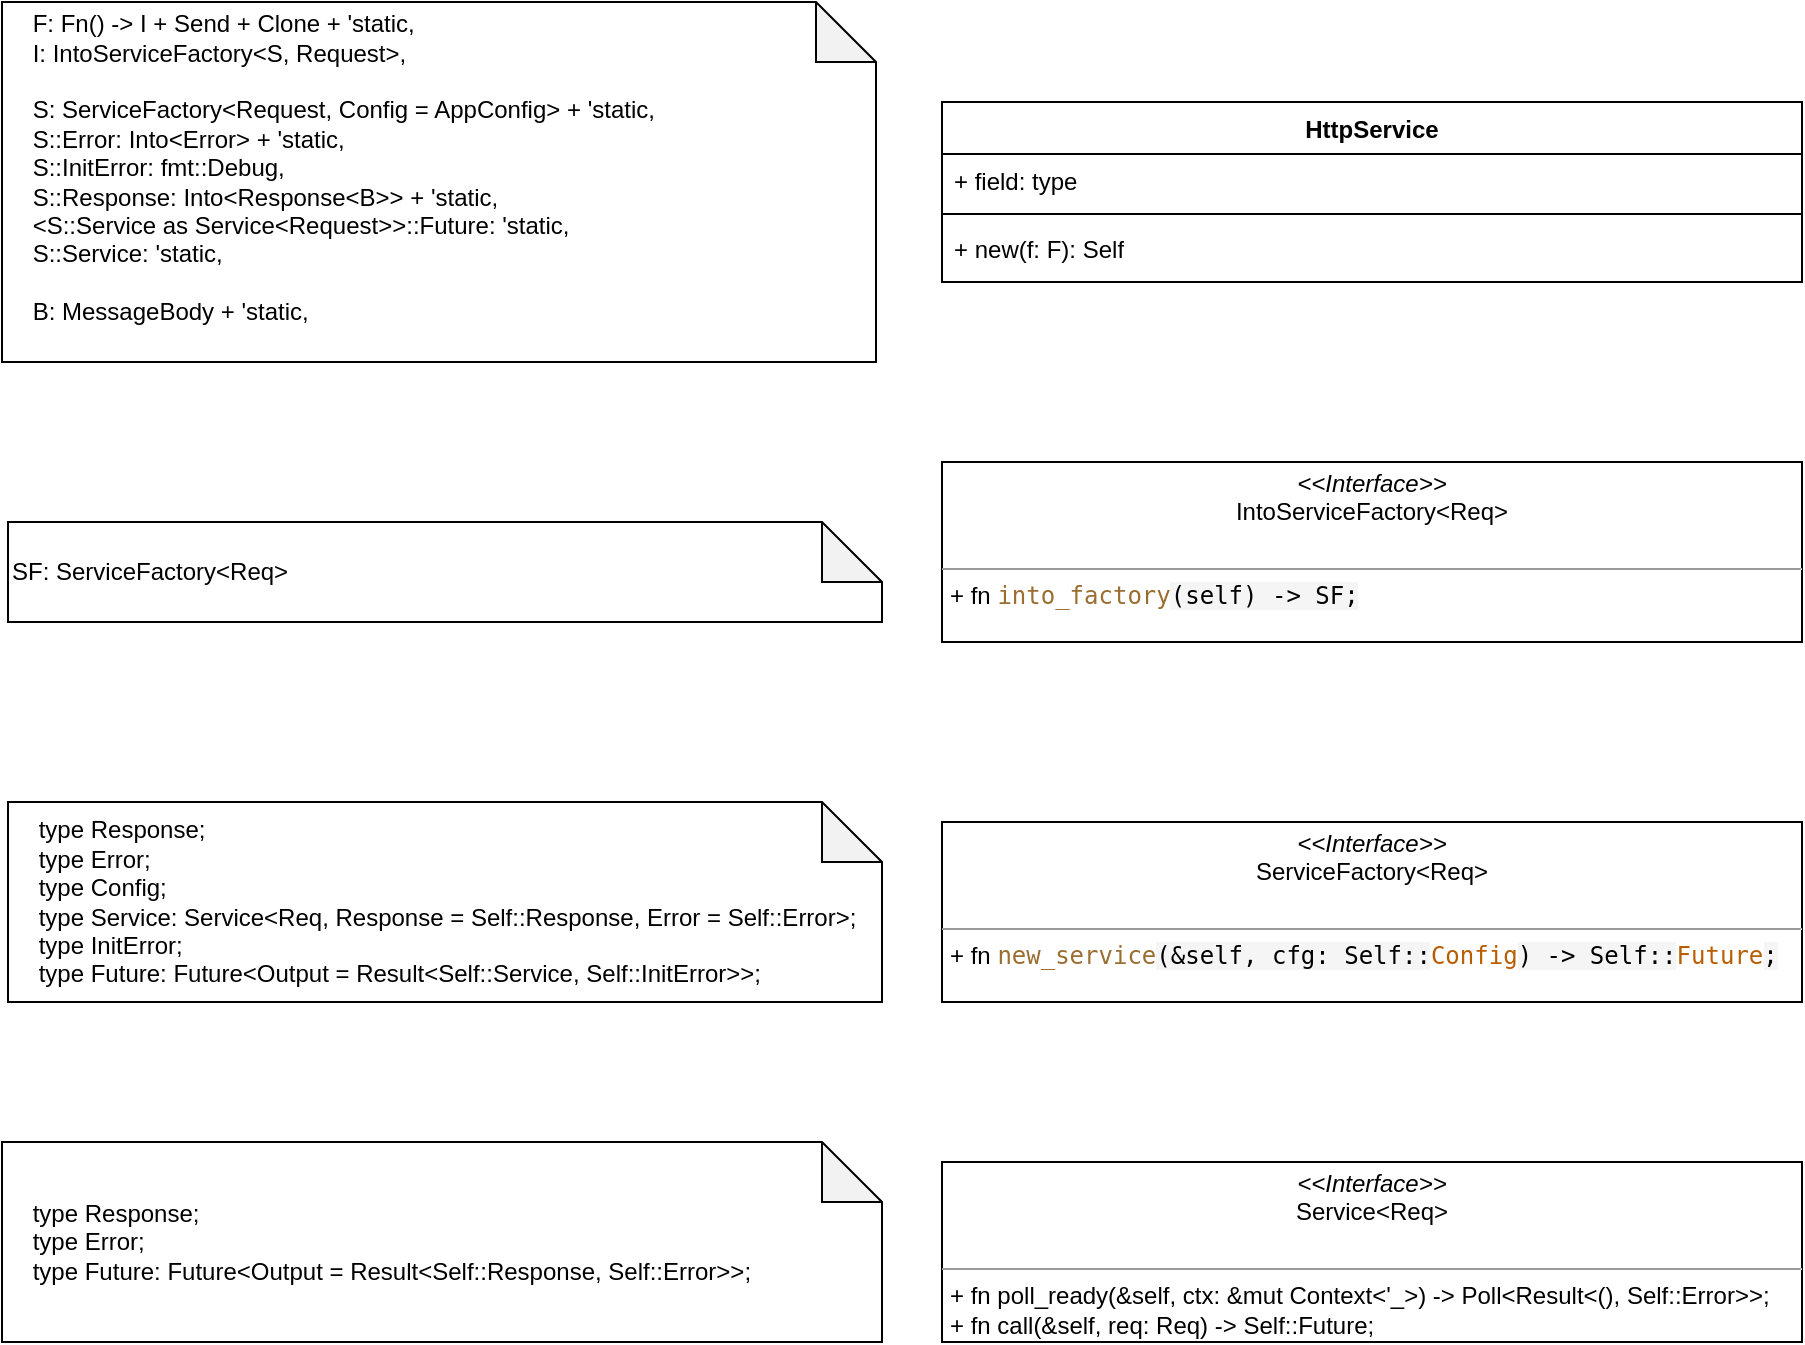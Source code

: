 <mxfile version="21.2.7" type="github">
  <diagram id="C5RBs43oDa-KdzZeNtuy" name="Page-1">
    <mxGraphModel dx="1222" dy="805" grid="1" gridSize="10" guides="1" tooltips="1" connect="1" arrows="1" fold="1" page="1" pageScale="1" pageWidth="827" pageHeight="1169" math="0" shadow="0">
      <root>
        <mxCell id="WIyWlLk6GJQsqaUBKTNV-0" />
        <mxCell id="WIyWlLk6GJQsqaUBKTNV-1" parent="WIyWlLk6GJQsqaUBKTNV-0" />
        <mxCell id="-cd-iUKpvVh5_6NBv5oS-0" value="HttpService" style="swimlane;fontStyle=1;align=center;verticalAlign=top;childLayout=stackLayout;horizontal=1;startSize=26;horizontalStack=0;resizeParent=1;resizeParentMax=0;resizeLast=0;collapsible=1;marginBottom=0;whiteSpace=wrap;html=1;" vertex="1" parent="WIyWlLk6GJQsqaUBKTNV-1">
          <mxGeometry x="480" y="140" width="430" height="90" as="geometry" />
        </mxCell>
        <mxCell id="-cd-iUKpvVh5_6NBv5oS-1" value="+ field: type" style="text;strokeColor=none;fillColor=none;align=left;verticalAlign=top;spacingLeft=4;spacingRight=4;overflow=hidden;rotatable=0;points=[[0,0.5],[1,0.5]];portConstraint=eastwest;whiteSpace=wrap;html=1;" vertex="1" parent="-cd-iUKpvVh5_6NBv5oS-0">
          <mxGeometry y="26" width="430" height="26" as="geometry" />
        </mxCell>
        <mxCell id="-cd-iUKpvVh5_6NBv5oS-2" value="" style="line;strokeWidth=1;fillColor=none;align=left;verticalAlign=middle;spacingTop=-1;spacingLeft=3;spacingRight=3;rotatable=0;labelPosition=right;points=[];portConstraint=eastwest;strokeColor=inherit;" vertex="1" parent="-cd-iUKpvVh5_6NBv5oS-0">
          <mxGeometry y="52" width="430" height="8" as="geometry" />
        </mxCell>
        <mxCell id="-cd-iUKpvVh5_6NBv5oS-3" value="+ new(f: F): Self" style="text;strokeColor=none;fillColor=none;align=left;verticalAlign=top;spacingLeft=4;spacingRight=4;overflow=hidden;rotatable=0;points=[[0,0.5],[1,0.5]];portConstraint=eastwest;whiteSpace=wrap;html=1;" vertex="1" parent="-cd-iUKpvVh5_6NBv5oS-0">
          <mxGeometry y="60" width="430" height="30" as="geometry" />
        </mxCell>
        <mxCell id="-cd-iUKpvVh5_6NBv5oS-4" value="&lt;div&gt;&amp;nbsp; &amp;nbsp; F: Fn() -&amp;gt; I + Send + Clone + &#39;static,&lt;/div&gt;&lt;div&gt;&amp;nbsp; &amp;nbsp; I: IntoServiceFactory&amp;lt;S, Request&amp;gt;,&lt;/div&gt;&lt;div&gt;&lt;br&gt;&lt;/div&gt;&lt;div&gt;&amp;nbsp; &amp;nbsp; S: ServiceFactory&amp;lt;Request, Config = AppConfig&amp;gt; + &#39;static,&lt;/div&gt;&lt;div&gt;&amp;nbsp; &amp;nbsp; S::Error: Into&amp;lt;Error&amp;gt; + &#39;static,&lt;/div&gt;&lt;div&gt;&amp;nbsp; &amp;nbsp; S::InitError: fmt::Debug,&lt;/div&gt;&lt;div&gt;&amp;nbsp; &amp;nbsp; S::Response: Into&amp;lt;Response&amp;lt;B&amp;gt;&amp;gt; + &#39;static,&lt;/div&gt;&lt;div&gt;&amp;nbsp; &amp;nbsp; &amp;lt;S::Service as Service&amp;lt;Request&amp;gt;&amp;gt;::Future: &#39;static,&lt;/div&gt;&lt;div&gt;&amp;nbsp; &amp;nbsp; S::Service: &#39;static,&lt;/div&gt;&lt;div&gt;&lt;br&gt;&lt;/div&gt;&lt;div&gt;&amp;nbsp; &amp;nbsp; B: MessageBody + &#39;static,&lt;/div&gt;&lt;div&gt;&lt;br&gt;&lt;/div&gt;" style="shape=note;whiteSpace=wrap;html=1;backgroundOutline=1;darkOpacity=0.05;align=left;" vertex="1" parent="WIyWlLk6GJQsqaUBKTNV-1">
          <mxGeometry x="10" y="90" width="437" height="180" as="geometry" />
        </mxCell>
        <mxCell id="-cd-iUKpvVh5_6NBv5oS-7" value="&lt;p style=&quot;margin:0px;margin-top:4px;text-align:center;&quot;&gt;&lt;i&gt;&amp;lt;&amp;lt;Interface&amp;gt;&amp;gt;&lt;/i&gt;&lt;br&gt;ServiceFactory&amp;lt;Req&amp;gt;&lt;br&gt;&lt;/p&gt;&lt;p style=&quot;margin:0px;margin-left:4px;&quot;&gt;&lt;br&gt;&lt;/p&gt;&lt;hr size=&quot;1&quot;&gt;&lt;p style=&quot;margin:0px;margin-left:4px;&quot;&gt;+ fn &lt;a style=&quot;font-family: &amp;quot;Source Code Pro&amp;quot;, monospace; font-size: 1em; background: transparent; box-sizing: border-box; text-decoration-line: none; color: rgb(154, 110, 49);&quot; class=&quot;fnname&quot; href=&quot;https://docs.rs/actix-service/latest/actix_service/trait.ServiceFactory.html#tymethod.new_service&quot;&gt;new_service&lt;/a&gt;&lt;span style=&quot;font-family: &amp;quot;Source Code Pro&amp;quot;, monospace; font-size: 1em; background-color: rgb(245, 245, 245);&quot;&gt;(&amp;amp;self, cfg: Self::&lt;/span&gt;&lt;a style=&quot;font-family: &amp;quot;Source Code Pro&amp;quot;, monospace; font-size: 1em; background: transparent; box-sizing: border-box; text-decoration-line: none; color: rgb(186, 93, 0);&quot; title=&quot;type actix_service::ServiceFactory::Config&quot; href=&quot;https://docs.rs/actix-service/latest/actix_service/trait.ServiceFactory.html#associatedtype.Config&quot; class=&quot;type&quot;&gt;Config&lt;/a&gt;&lt;span style=&quot;font-family: &amp;quot;Source Code Pro&amp;quot;, monospace; font-size: 1em; background-color: rgb(245, 245, 245);&quot;&gt;) -&amp;gt; Self::&lt;/span&gt;&lt;a style=&quot;font-family: &amp;quot;Source Code Pro&amp;quot;, monospace; font-size: 1em; background: transparent; box-sizing: border-box; text-decoration-line: none; color: rgb(186, 93, 0);&quot; title=&quot;type actix_service::ServiceFactory::Future&quot; href=&quot;https://docs.rs/actix-service/latest/actix_service/trait.ServiceFactory.html#associatedtype.Future&quot; class=&quot;type&quot;&gt;Future&lt;/a&gt;&lt;span style=&quot;font-family: &amp;quot;Source Code Pro&amp;quot;, monospace; font-size: 1em; background-color: rgb(245, 245, 245);&quot;&gt;;&lt;/span&gt;&lt;/p&gt;" style="verticalAlign=top;align=left;overflow=fill;fontSize=12;fontFamily=Helvetica;html=1;whiteSpace=wrap;" vertex="1" parent="WIyWlLk6GJQsqaUBKTNV-1">
          <mxGeometry x="480" y="500" width="430" height="90" as="geometry" />
        </mxCell>
        <mxCell id="-cd-iUKpvVh5_6NBv5oS-8" value="&lt;div&gt;&lt;div&gt;&amp;nbsp; &amp;nbsp; type Response;&lt;/div&gt;&lt;div&gt;&amp;nbsp; &amp;nbsp; type Error;&lt;/div&gt;&lt;div&gt;&amp;nbsp; &amp;nbsp; type Config;&lt;/div&gt;&lt;div&gt;&amp;nbsp; &amp;nbsp; type Service: Service&amp;lt;Req, Response = Self::Response, Error = Self::Error&amp;gt;;&lt;/div&gt;&lt;div&gt;&amp;nbsp; &amp;nbsp; type InitError;&lt;/div&gt;&lt;div&gt;&amp;nbsp; &amp;nbsp; type Future: Future&amp;lt;Output = Result&amp;lt;Self::Service, Self::InitError&amp;gt;&amp;gt;;&lt;/div&gt;&lt;/div&gt;" style="shape=note;whiteSpace=wrap;html=1;backgroundOutline=1;darkOpacity=0.05;align=left;" vertex="1" parent="WIyWlLk6GJQsqaUBKTNV-1">
          <mxGeometry x="13" y="490" width="437" height="100" as="geometry" />
        </mxCell>
        <mxCell id="-cd-iUKpvVh5_6NBv5oS-9" value="&lt;p style=&quot;margin:0px;margin-top:4px;text-align:center;&quot;&gt;&lt;i&gt;&amp;lt;&amp;lt;Interface&amp;gt;&amp;gt;&lt;/i&gt;&lt;br&gt;IntoServiceFactory&amp;lt;Req&amp;gt;&lt;br&gt;&lt;/p&gt;&lt;p style=&quot;margin:0px;margin-left:4px;&quot;&gt;&lt;br&gt;&lt;/p&gt;&lt;hr size=&quot;1&quot;&gt;&lt;p style=&quot;margin:0px;margin-left:4px;&quot;&gt;+&amp;nbsp;fn &lt;a style=&quot;font-family: &amp;quot;Source Code Pro&amp;quot;, monospace; font-size: 1em; background: transparent; box-sizing: border-box; text-decoration-line: none; color: rgb(154, 110, 49);&quot; class=&quot;fnname&quot; href=&quot;https://docs.rs/actix-service/2.0.2/actix_service/trait.IntoServiceFactory.html#tymethod.into_factory&quot;&gt;into_factory&lt;/a&gt;&lt;span style=&quot;font-family: &amp;quot;Source Code Pro&amp;quot;, monospace; font-size: 1em; background-color: rgb(245, 245, 245);&quot;&gt;(self) -&amp;gt; SF;&lt;/span&gt;&lt;/p&gt;" style="verticalAlign=top;align=left;overflow=fill;fontSize=12;fontFamily=Helvetica;html=1;whiteSpace=wrap;" vertex="1" parent="WIyWlLk6GJQsqaUBKTNV-1">
          <mxGeometry x="480" y="320" width="430" height="90" as="geometry" />
        </mxCell>
        <mxCell id="-cd-iUKpvVh5_6NBv5oS-10" value="SF: ServiceFactory&amp;lt;Req&amp;gt;" style="shape=note;whiteSpace=wrap;html=1;backgroundOutline=1;darkOpacity=0.05;align=left;" vertex="1" parent="WIyWlLk6GJQsqaUBKTNV-1">
          <mxGeometry x="13" y="350" width="437" height="50" as="geometry" />
        </mxCell>
        <mxCell id="-cd-iUKpvVh5_6NBv5oS-11" value="&lt;p style=&quot;margin:0px;margin-top:4px;text-align:center;&quot;&gt;&lt;i&gt;&amp;lt;&amp;lt;Interface&amp;gt;&amp;gt;&lt;/i&gt;&lt;br&gt;Service&amp;lt;Req&amp;gt;&lt;br&gt;&lt;/p&gt;&lt;p style=&quot;margin:0px;margin-left:4px;&quot;&gt;&lt;br&gt;&lt;/p&gt;&lt;hr size=&quot;1&quot;&gt;&lt;p style=&quot;margin:0px;margin-left:4px;&quot;&gt;+&amp;nbsp;fn poll_ready(&amp;amp;self, ctx: &amp;amp;mut Context&amp;lt;&#39;_&amp;gt;) -&amp;gt; Poll&amp;lt;Result&amp;lt;(), Self::Error&amp;gt;&amp;gt;;&lt;/p&gt;&lt;p style=&quot;margin:0px;margin-left:4px;&quot;&gt;+ fn call(&amp;amp;self, req: Req) -&amp;gt; Self::Future;&lt;/p&gt;" style="verticalAlign=top;align=left;overflow=fill;fontSize=12;fontFamily=Helvetica;html=1;whiteSpace=wrap;" vertex="1" parent="WIyWlLk6GJQsqaUBKTNV-1">
          <mxGeometry x="480" y="670" width="430" height="90" as="geometry" />
        </mxCell>
        <mxCell id="-cd-iUKpvVh5_6NBv5oS-12" value="&lt;div&gt;&amp;nbsp; &amp;nbsp; type Response;&lt;/div&gt;&lt;div&gt;&amp;nbsp; &amp;nbsp; type Error;&lt;/div&gt;&lt;div&gt;&amp;nbsp; &amp;nbsp; type Future: Future&amp;lt;Output = Result&amp;lt;Self::Response, Self::Error&amp;gt;&amp;gt;;&lt;/div&gt;" style="shape=note;whiteSpace=wrap;html=1;backgroundOutline=1;darkOpacity=0.05;align=left;" vertex="1" parent="WIyWlLk6GJQsqaUBKTNV-1">
          <mxGeometry x="10" y="660" width="440" height="100" as="geometry" />
        </mxCell>
      </root>
    </mxGraphModel>
  </diagram>
</mxfile>
